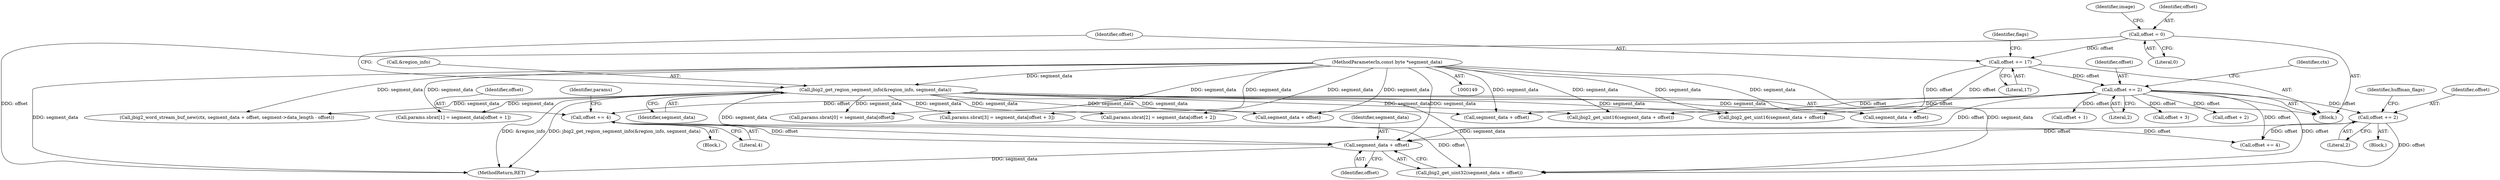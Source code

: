 digraph "0_ghostscript_e698d5c11d27212aa1098bc5b1673a3378563092_19@pointer" {
"1000438" [label="(Call,segment_data + offset)"];
"1000152" [label="(MethodParameterIn,const byte *segment_data)"];
"1000211" [label="(Call,jbig2_get_region_segment_info(&region_info, segment_data))"];
"1000224" [label="(Call,offset += 2)"];
"1000215" [label="(Call,offset += 17)"];
"1000155" [label="(Call,offset = 0)"];
"1000430" [label="(Call,offset += 4)"];
"1000362" [label="(Call,offset += 2)"];
"1000441" [label="(Call,offset += 4)"];
"1000397" [label="(Call,params.sbrat[1] = segment_data[offset + 1])"];
"1001328" [label="(Call,segment_data + offset)"];
"1000219" [label="(Identifier,flags)"];
"1001768" [label="(MethodReturn,RET)"];
"1000355" [label="(Block,)"];
"1000435" [label="(Identifier,params)"];
"1001326" [label="(Call,jbig2_word_stream_buf_new(ctx, segment_data + offset, segment->data_length - offset))"];
"1000388" [label="(Call,params.sbrat[0] = segment_data[offset])"];
"1000437" [label="(Call,jbig2_get_uint32(segment_data + offset))"];
"1000152" [label="(MethodParameterIn,const byte *segment_data)"];
"1000214" [label="(Identifier,segment_data)"];
"1000432" [label="(Literal,4)"];
"1000363" [label="(Identifier,offset)"];
"1000387" [label="(Block,)"];
"1000419" [label="(Call,params.sbrat[3] = segment_data[offset + 3])"];
"1000408" [label="(Call,params.sbrat[2] = segment_data[offset + 2])"];
"1000225" [label="(Identifier,offset)"];
"1000224" [label="(Call,offset += 2)"];
"1000221" [label="(Call,segment_data + offset)"];
"1000427" [label="(Call,offset + 3)"];
"1000364" [label="(Literal,2)"];
"1000226" [label="(Literal,2)"];
"1000362" [label="(Call,offset += 2)"];
"1000215" [label="(Call,offset += 17)"];
"1000440" [label="(Identifier,offset)"];
"1000358" [label="(Call,jbig2_get_uint16(segment_data + offset))"];
"1000212" [label="(Call,&region_info)"];
"1000153" [label="(Block,)"];
"1000217" [label="(Literal,17)"];
"1000162" [label="(Identifier,image)"];
"1000416" [label="(Call,offset + 2)"];
"1000438" [label="(Call,segment_data + offset)"];
"1000155" [label="(Call,offset = 0)"];
"1000216" [label="(Identifier,offset)"];
"1000220" [label="(Call,jbig2_get_uint16(segment_data + offset))"];
"1000359" [label="(Call,segment_data + offset)"];
"1000430" [label="(Call,offset += 4)"];
"1000439" [label="(Identifier,segment_data)"];
"1000228" [label="(Identifier,ctx)"];
"1000157" [label="(Literal,0)"];
"1000156" [label="(Identifier,offset)"];
"1000431" [label="(Identifier,offset)"];
"1000405" [label="(Call,offset + 1)"];
"1000367" [label="(Identifier,huffman_flags)"];
"1000211" [label="(Call,jbig2_get_region_segment_info(&region_info, segment_data))"];
"1000438" -> "1000437"  [label="AST: "];
"1000438" -> "1000440"  [label="CFG: "];
"1000439" -> "1000438"  [label="AST: "];
"1000440" -> "1000438"  [label="AST: "];
"1000437" -> "1000438"  [label="CFG: "];
"1000438" -> "1001768"  [label="DDG: segment_data"];
"1000152" -> "1000438"  [label="DDG: segment_data"];
"1000211" -> "1000438"  [label="DDG: segment_data"];
"1000224" -> "1000438"  [label="DDG: offset"];
"1000430" -> "1000438"  [label="DDG: offset"];
"1000362" -> "1000438"  [label="DDG: offset"];
"1000152" -> "1000149"  [label="AST: "];
"1000152" -> "1001768"  [label="DDG: segment_data"];
"1000152" -> "1000211"  [label="DDG: segment_data"];
"1000152" -> "1000220"  [label="DDG: segment_data"];
"1000152" -> "1000221"  [label="DDG: segment_data"];
"1000152" -> "1000358"  [label="DDG: segment_data"];
"1000152" -> "1000359"  [label="DDG: segment_data"];
"1000152" -> "1000388"  [label="DDG: segment_data"];
"1000152" -> "1000397"  [label="DDG: segment_data"];
"1000152" -> "1000408"  [label="DDG: segment_data"];
"1000152" -> "1000419"  [label="DDG: segment_data"];
"1000152" -> "1000437"  [label="DDG: segment_data"];
"1000152" -> "1001326"  [label="DDG: segment_data"];
"1000152" -> "1001328"  [label="DDG: segment_data"];
"1000211" -> "1000153"  [label="AST: "];
"1000211" -> "1000214"  [label="CFG: "];
"1000212" -> "1000211"  [label="AST: "];
"1000214" -> "1000211"  [label="AST: "];
"1000216" -> "1000211"  [label="CFG: "];
"1000211" -> "1001768"  [label="DDG: &region_info"];
"1000211" -> "1001768"  [label="DDG: jbig2_get_region_segment_info(&region_info, segment_data)"];
"1000211" -> "1000220"  [label="DDG: segment_data"];
"1000211" -> "1000221"  [label="DDG: segment_data"];
"1000211" -> "1000358"  [label="DDG: segment_data"];
"1000211" -> "1000359"  [label="DDG: segment_data"];
"1000211" -> "1000388"  [label="DDG: segment_data"];
"1000211" -> "1000397"  [label="DDG: segment_data"];
"1000211" -> "1000408"  [label="DDG: segment_data"];
"1000211" -> "1000419"  [label="DDG: segment_data"];
"1000211" -> "1000437"  [label="DDG: segment_data"];
"1000211" -> "1001326"  [label="DDG: segment_data"];
"1000211" -> "1001328"  [label="DDG: segment_data"];
"1000224" -> "1000153"  [label="AST: "];
"1000224" -> "1000226"  [label="CFG: "];
"1000225" -> "1000224"  [label="AST: "];
"1000226" -> "1000224"  [label="AST: "];
"1000228" -> "1000224"  [label="CFG: "];
"1000215" -> "1000224"  [label="DDG: offset"];
"1000224" -> "1000358"  [label="DDG: offset"];
"1000224" -> "1000359"  [label="DDG: offset"];
"1000224" -> "1000362"  [label="DDG: offset"];
"1000224" -> "1000405"  [label="DDG: offset"];
"1000224" -> "1000416"  [label="DDG: offset"];
"1000224" -> "1000427"  [label="DDG: offset"];
"1000224" -> "1000430"  [label="DDG: offset"];
"1000224" -> "1000437"  [label="DDG: offset"];
"1000224" -> "1000441"  [label="DDG: offset"];
"1000215" -> "1000153"  [label="AST: "];
"1000215" -> "1000217"  [label="CFG: "];
"1000216" -> "1000215"  [label="AST: "];
"1000217" -> "1000215"  [label="AST: "];
"1000219" -> "1000215"  [label="CFG: "];
"1000155" -> "1000215"  [label="DDG: offset"];
"1000215" -> "1000220"  [label="DDG: offset"];
"1000215" -> "1000221"  [label="DDG: offset"];
"1000155" -> "1000153"  [label="AST: "];
"1000155" -> "1000157"  [label="CFG: "];
"1000156" -> "1000155"  [label="AST: "];
"1000157" -> "1000155"  [label="AST: "];
"1000162" -> "1000155"  [label="CFG: "];
"1000155" -> "1001768"  [label="DDG: offset"];
"1000430" -> "1000387"  [label="AST: "];
"1000430" -> "1000432"  [label="CFG: "];
"1000431" -> "1000430"  [label="AST: "];
"1000432" -> "1000430"  [label="AST: "];
"1000435" -> "1000430"  [label="CFG: "];
"1000430" -> "1000437"  [label="DDG: offset"];
"1000430" -> "1000441"  [label="DDG: offset"];
"1000362" -> "1000355"  [label="AST: "];
"1000362" -> "1000364"  [label="CFG: "];
"1000363" -> "1000362"  [label="AST: "];
"1000364" -> "1000362"  [label="AST: "];
"1000367" -> "1000362"  [label="CFG: "];
"1000362" -> "1000437"  [label="DDG: offset"];
"1000362" -> "1000441"  [label="DDG: offset"];
}
